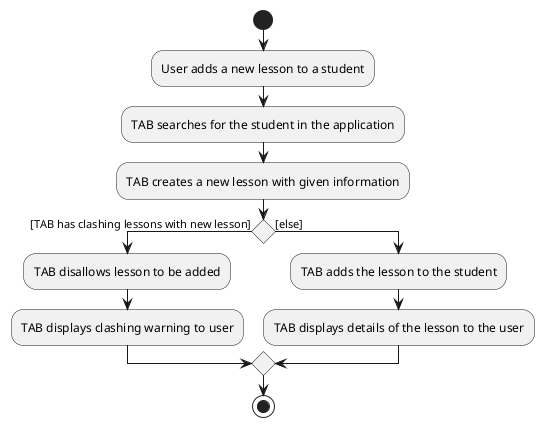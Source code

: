 @startuml

start
:User adds a new lesson to a student;

:TAB searches for the student in the application;

:TAB creates a new lesson with given information;

if () then ([TAB has clashing lessons with new lesson])
  :TAB disallows lesson to be added;
  :TAB displays clashing warning to user;
else ([else])
  :TAB adds the lesson to the student;
  :TAB displays details of the lesson to the user;
endif

stop

@enduml
